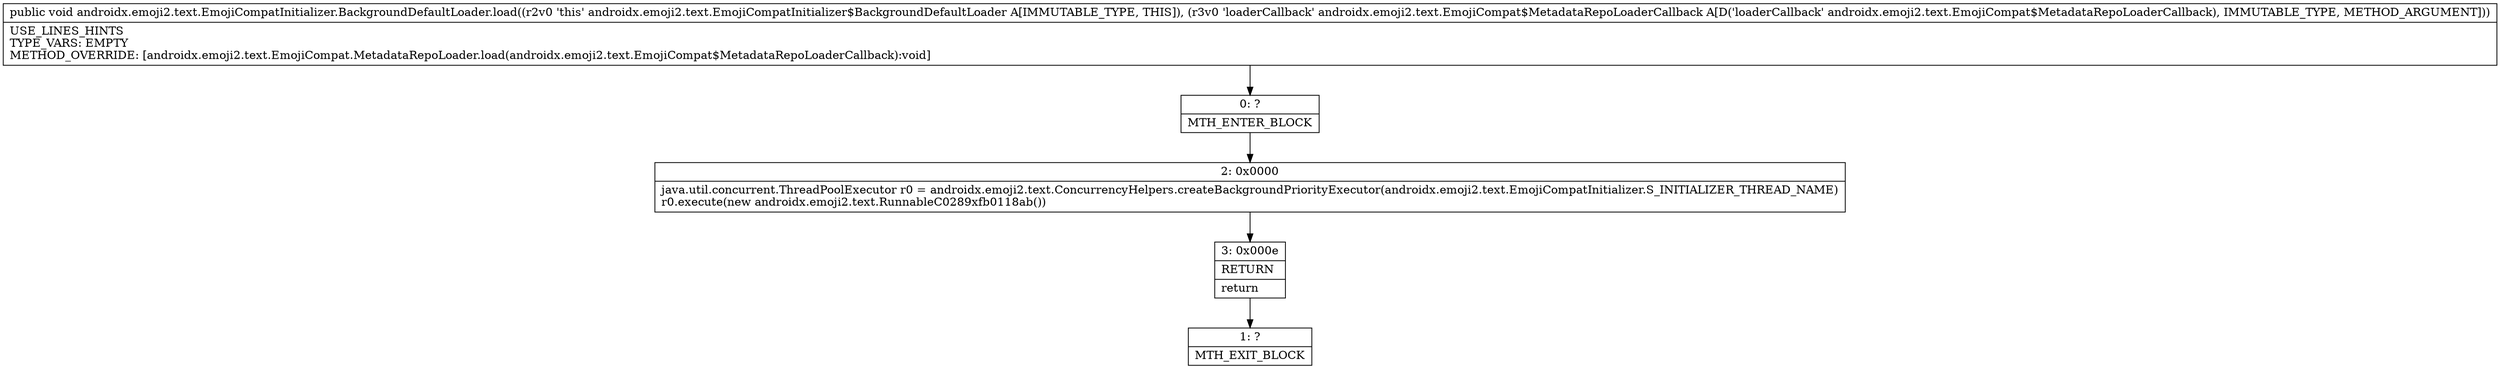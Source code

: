digraph "CFG forandroidx.emoji2.text.EmojiCompatInitializer.BackgroundDefaultLoader.load(Landroidx\/emoji2\/text\/EmojiCompat$MetadataRepoLoaderCallback;)V" {
Node_0 [shape=record,label="{0\:\ ?|MTH_ENTER_BLOCK\l}"];
Node_2 [shape=record,label="{2\:\ 0x0000|java.util.concurrent.ThreadPoolExecutor r0 = androidx.emoji2.text.ConcurrencyHelpers.createBackgroundPriorityExecutor(androidx.emoji2.text.EmojiCompatInitializer.S_INITIALIZER_THREAD_NAME)\lr0.execute(new androidx.emoji2.text.RunnableC0289xfb0118ab())\l}"];
Node_3 [shape=record,label="{3\:\ 0x000e|RETURN\l|return\l}"];
Node_1 [shape=record,label="{1\:\ ?|MTH_EXIT_BLOCK\l}"];
MethodNode[shape=record,label="{public void androidx.emoji2.text.EmojiCompatInitializer.BackgroundDefaultLoader.load((r2v0 'this' androidx.emoji2.text.EmojiCompatInitializer$BackgroundDefaultLoader A[IMMUTABLE_TYPE, THIS]), (r3v0 'loaderCallback' androidx.emoji2.text.EmojiCompat$MetadataRepoLoaderCallback A[D('loaderCallback' androidx.emoji2.text.EmojiCompat$MetadataRepoLoaderCallback), IMMUTABLE_TYPE, METHOD_ARGUMENT]))  | USE_LINES_HINTS\lTYPE_VARS: EMPTY\lMETHOD_OVERRIDE: [androidx.emoji2.text.EmojiCompat.MetadataRepoLoader.load(androidx.emoji2.text.EmojiCompat$MetadataRepoLoaderCallback):void]\l}"];
MethodNode -> Node_0;Node_0 -> Node_2;
Node_2 -> Node_3;
Node_3 -> Node_1;
}


